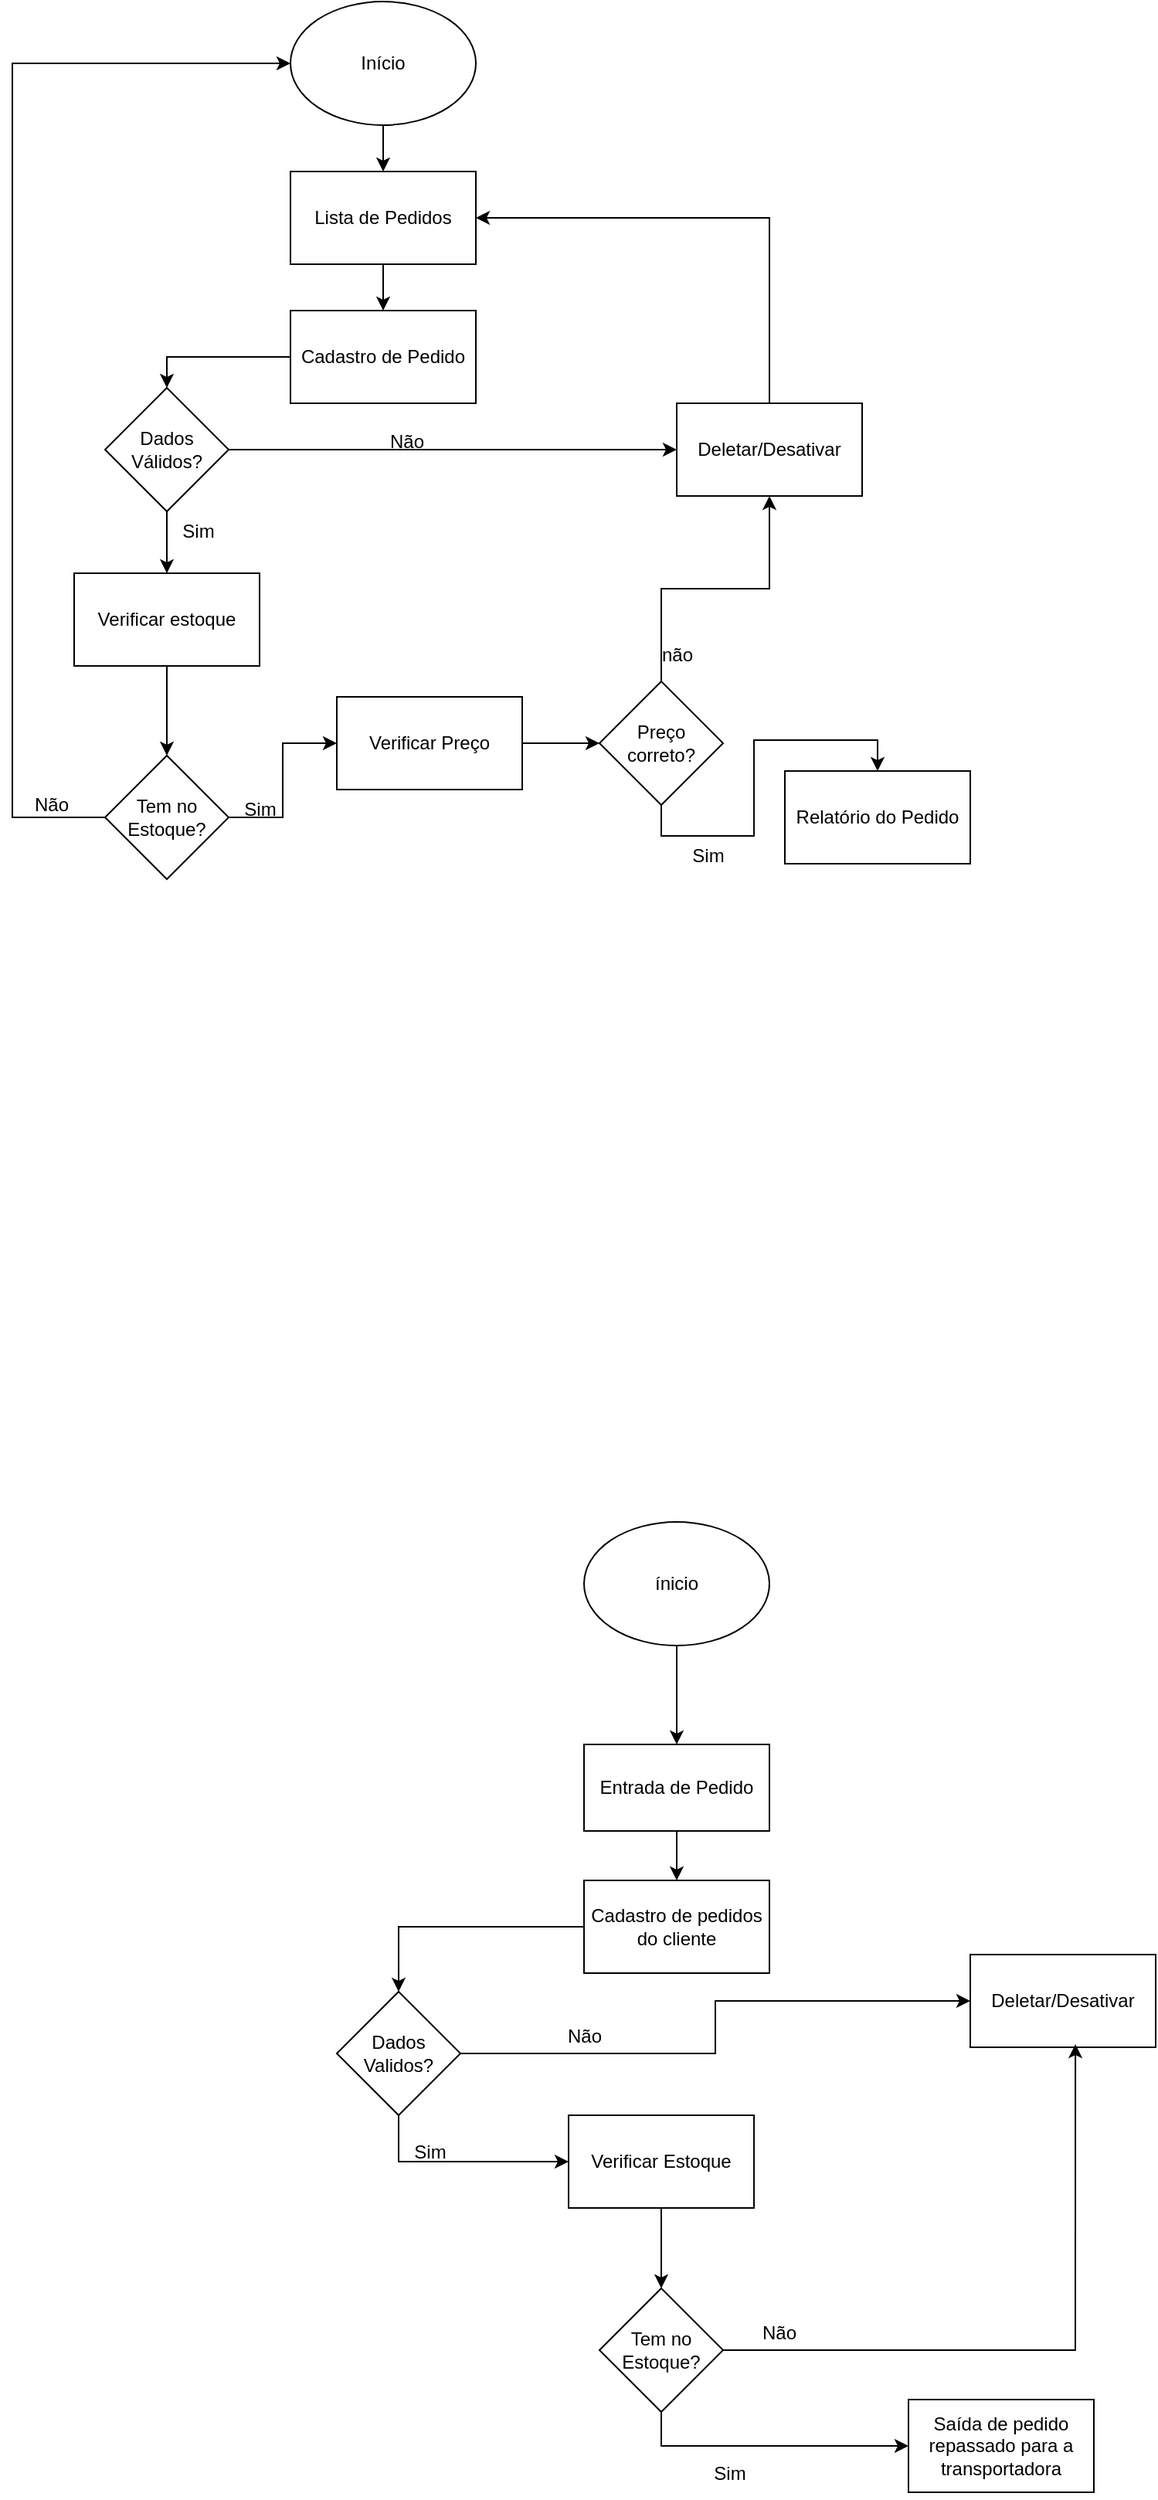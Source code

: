 <mxfile version="24.4.7" type="device">
  <diagram name="Página-1" id="TLPd1DgTYXxIqjMHZHWx">
    <mxGraphModel dx="1434" dy="772" grid="1" gridSize="8" guides="1" tooltips="1" connect="1" arrows="1" fold="1" page="1" pageScale="1" pageWidth="3300" pageHeight="4681" math="0" shadow="0">
      <root>
        <mxCell id="0" />
        <mxCell id="1" parent="0" />
        <mxCell id="2E5seLhveW0mqRELlNBj-6" value="" style="edgeStyle=orthogonalEdgeStyle;rounded=0;orthogonalLoop=1;jettySize=auto;html=1;" parent="1" source="2E5seLhveW0mqRELlNBj-1" target="2E5seLhveW0mqRELlNBj-3" edge="1">
          <mxGeometry relative="1" as="geometry" />
        </mxCell>
        <mxCell id="2E5seLhveW0mqRELlNBj-1" value="Início" style="ellipse;whiteSpace=wrap;html=1;" parent="1" vertex="1">
          <mxGeometry x="360" y="80" width="120" height="80" as="geometry" />
        </mxCell>
        <mxCell id="2E5seLhveW0mqRELlNBj-34" style="edgeStyle=orthogonalEdgeStyle;rounded=0;orthogonalLoop=1;jettySize=auto;html=1;exitX=0;exitY=0.5;exitDx=0;exitDy=0;entryX=0.5;entryY=0;entryDx=0;entryDy=0;" parent="1" source="2E5seLhveW0mqRELlNBj-2" target="2E5seLhveW0mqRELlNBj-32" edge="1">
          <mxGeometry relative="1" as="geometry" />
        </mxCell>
        <mxCell id="2E5seLhveW0mqRELlNBj-2" value="Cadastro de Pedido" style="rounded=0;whiteSpace=wrap;html=1;" parent="1" vertex="1">
          <mxGeometry x="360" y="280" width="120" height="60" as="geometry" />
        </mxCell>
        <mxCell id="2E5seLhveW0mqRELlNBj-7" value="" style="edgeStyle=orthogonalEdgeStyle;rounded=0;orthogonalLoop=1;jettySize=auto;html=1;" parent="1" source="2E5seLhveW0mqRELlNBj-3" target="2E5seLhveW0mqRELlNBj-2" edge="1">
          <mxGeometry relative="1" as="geometry" />
        </mxCell>
        <mxCell id="2E5seLhveW0mqRELlNBj-3" value="Lista de Pedidos" style="rounded=0;whiteSpace=wrap;html=1;" parent="1" vertex="1">
          <mxGeometry x="360" y="190" width="120" height="60" as="geometry" />
        </mxCell>
        <mxCell id="2E5seLhveW0mqRELlNBj-37" style="edgeStyle=orthogonalEdgeStyle;rounded=0;orthogonalLoop=1;jettySize=auto;html=1;exitX=0.5;exitY=1;exitDx=0;exitDy=0;entryX=0.5;entryY=0;entryDx=0;entryDy=0;" parent="1" source="2E5seLhveW0mqRELlNBj-4" target="2E5seLhveW0mqRELlNBj-12" edge="1">
          <mxGeometry relative="1" as="geometry" />
        </mxCell>
        <mxCell id="2E5seLhveW0mqRELlNBj-4" value="Verificar estoque" style="rounded=0;whiteSpace=wrap;html=1;" parent="1" vertex="1">
          <mxGeometry x="220" y="450" width="120" height="60" as="geometry" />
        </mxCell>
        <mxCell id="2E5seLhveW0mqRELlNBj-45" style="edgeStyle=orthogonalEdgeStyle;rounded=0;orthogonalLoop=1;jettySize=auto;html=1;exitX=1;exitY=0.5;exitDx=0;exitDy=0;entryX=0;entryY=0.5;entryDx=0;entryDy=0;" parent="1" source="2E5seLhveW0mqRELlNBj-12" target="2E5seLhveW0mqRELlNBj-14" edge="1">
          <mxGeometry relative="1" as="geometry" />
        </mxCell>
        <mxCell id="2E5seLhveW0mqRELlNBj-49" style="edgeStyle=orthogonalEdgeStyle;rounded=0;orthogonalLoop=1;jettySize=auto;html=1;exitX=0;exitY=0.5;exitDx=0;exitDy=0;entryX=0;entryY=0.5;entryDx=0;entryDy=0;" parent="1" source="2E5seLhveW0mqRELlNBj-12" target="2E5seLhveW0mqRELlNBj-1" edge="1">
          <mxGeometry relative="1" as="geometry">
            <Array as="points">
              <mxPoint x="180" y="608" />
              <mxPoint x="180" y="120" />
            </Array>
          </mxGeometry>
        </mxCell>
        <mxCell id="2E5seLhveW0mqRELlNBj-12" value="Tem no Estoque?" style="rhombus;whiteSpace=wrap;html=1;" parent="1" vertex="1">
          <mxGeometry x="240" y="568" width="80" height="80" as="geometry" />
        </mxCell>
        <mxCell id="2E5seLhveW0mqRELlNBj-42" style="edgeStyle=orthogonalEdgeStyle;rounded=0;orthogonalLoop=1;jettySize=auto;html=1;exitX=1;exitY=0.5;exitDx=0;exitDy=0;" parent="1" source="2E5seLhveW0mqRELlNBj-14" target="2E5seLhveW0mqRELlNBj-19" edge="1">
          <mxGeometry relative="1" as="geometry" />
        </mxCell>
        <mxCell id="2E5seLhveW0mqRELlNBj-14" value="Verificar Preço" style="rounded=0;whiteSpace=wrap;html=1;" parent="1" vertex="1">
          <mxGeometry x="390" y="530" width="120" height="60" as="geometry" />
        </mxCell>
        <mxCell id="2E5seLhveW0mqRELlNBj-29" style="edgeStyle=orthogonalEdgeStyle;rounded=0;orthogonalLoop=1;jettySize=auto;html=1;exitX=0.5;exitY=1;exitDx=0;exitDy=0;entryX=0.5;entryY=0;entryDx=0;entryDy=0;" parent="1" source="2E5seLhveW0mqRELlNBj-19" target="2E5seLhveW0mqRELlNBj-27" edge="1">
          <mxGeometry relative="1" as="geometry" />
        </mxCell>
        <mxCell id="sw0cVe_-EWTT1FvwA-Mw-1" style="edgeStyle=orthogonalEdgeStyle;rounded=0;orthogonalLoop=1;jettySize=auto;html=1;exitX=0.5;exitY=0;exitDx=0;exitDy=0;entryX=0.5;entryY=1;entryDx=0;entryDy=0;" edge="1" parent="1" source="2E5seLhveW0mqRELlNBj-19" target="2E5seLhveW0mqRELlNBj-38">
          <mxGeometry relative="1" as="geometry" />
        </mxCell>
        <mxCell id="2E5seLhveW0mqRELlNBj-19" value="Preço correto?" style="rhombus;whiteSpace=wrap;html=1;" parent="1" vertex="1">
          <mxGeometry x="560" y="520" width="80" height="80" as="geometry" />
        </mxCell>
        <mxCell id="2E5seLhveW0mqRELlNBj-27" value="Relatório do Pedido" style="rounded=0;whiteSpace=wrap;html=1;" parent="1" vertex="1">
          <mxGeometry x="680" y="578" width="120" height="60" as="geometry" />
        </mxCell>
        <mxCell id="2E5seLhveW0mqRELlNBj-30" value="Sim" style="text;html=1;align=center;verticalAlign=middle;resizable=0;points=[];autosize=1;strokeColor=none;fillColor=none;" parent="1" vertex="1">
          <mxGeometry x="610" y="618" width="40" height="30" as="geometry" />
        </mxCell>
        <mxCell id="2E5seLhveW0mqRELlNBj-35" style="edgeStyle=orthogonalEdgeStyle;rounded=0;orthogonalLoop=1;jettySize=auto;html=1;exitX=0.5;exitY=1;exitDx=0;exitDy=0;entryX=0.5;entryY=0;entryDx=0;entryDy=0;" parent="1" source="2E5seLhveW0mqRELlNBj-32" target="2E5seLhveW0mqRELlNBj-4" edge="1">
          <mxGeometry relative="1" as="geometry" />
        </mxCell>
        <mxCell id="2E5seLhveW0mqRELlNBj-39" style="edgeStyle=orthogonalEdgeStyle;rounded=0;orthogonalLoop=1;jettySize=auto;html=1;exitX=1;exitY=0.5;exitDx=0;exitDy=0;" parent="1" source="2E5seLhveW0mqRELlNBj-32" edge="1">
          <mxGeometry relative="1" as="geometry">
            <mxPoint x="610" y="370" as="targetPoint" />
          </mxGeometry>
        </mxCell>
        <mxCell id="2E5seLhveW0mqRELlNBj-32" value="Dados Válidos?" style="rhombus;whiteSpace=wrap;html=1;" parent="1" vertex="1">
          <mxGeometry x="240" y="330" width="80" height="80" as="geometry" />
        </mxCell>
        <mxCell id="2E5seLhveW0mqRELlNBj-36" value="Sim" style="text;html=1;align=center;verticalAlign=middle;resizable=0;points=[];autosize=1;strokeColor=none;fillColor=none;" parent="1" vertex="1">
          <mxGeometry x="280" y="408" width="40" height="30" as="geometry" />
        </mxCell>
        <mxCell id="2E5seLhveW0mqRELlNBj-43" style="edgeStyle=orthogonalEdgeStyle;rounded=0;orthogonalLoop=1;jettySize=auto;html=1;exitX=0.5;exitY=0;exitDx=0;exitDy=0;entryX=1;entryY=0.5;entryDx=0;entryDy=0;" parent="1" source="2E5seLhveW0mqRELlNBj-38" target="2E5seLhveW0mqRELlNBj-3" edge="1">
          <mxGeometry relative="1" as="geometry" />
        </mxCell>
        <mxCell id="2E5seLhveW0mqRELlNBj-38" value="Deletar/Desativar" style="rounded=0;whiteSpace=wrap;html=1;" parent="1" vertex="1">
          <mxGeometry x="610" y="340" width="120" height="60" as="geometry" />
        </mxCell>
        <mxCell id="2E5seLhveW0mqRELlNBj-40" value="Não" style="text;html=1;align=center;verticalAlign=middle;resizable=0;points=[];autosize=1;strokeColor=none;fillColor=none;" parent="1" vertex="1">
          <mxGeometry x="410" y="350" width="50" height="30" as="geometry" />
        </mxCell>
        <mxCell id="2E5seLhveW0mqRELlNBj-41" value="Sim" style="text;html=1;align=center;verticalAlign=middle;resizable=0;points=[];autosize=1;strokeColor=none;fillColor=none;" parent="1" vertex="1">
          <mxGeometry x="320" y="588" width="40" height="30" as="geometry" />
        </mxCell>
        <mxCell id="2E5seLhveW0mqRELlNBj-18" value="Não" style="text;html=1;align=center;verticalAlign=middle;resizable=0;points=[];autosize=1;strokeColor=none;fillColor=none;" parent="1" vertex="1">
          <mxGeometry x="180" y="585" width="50" height="30" as="geometry" />
        </mxCell>
        <mxCell id="sw0cVe_-EWTT1FvwA-Mw-2" value="não" style="text;html=1;align=center;verticalAlign=middle;resizable=0;points=[];autosize=1;strokeColor=none;fillColor=none;" vertex="1" parent="1">
          <mxGeometry x="590" y="488" width="40" height="30" as="geometry" />
        </mxCell>
        <mxCell id="sw0cVe_-EWTT1FvwA-Mw-9" style="edgeStyle=orthogonalEdgeStyle;rounded=0;orthogonalLoop=1;jettySize=auto;html=1;exitX=0.5;exitY=1;exitDx=0;exitDy=0;entryX=0.5;entryY=0;entryDx=0;entryDy=0;" edge="1" parent="1" source="sw0cVe_-EWTT1FvwA-Mw-3" target="sw0cVe_-EWTT1FvwA-Mw-4">
          <mxGeometry relative="1" as="geometry" />
        </mxCell>
        <mxCell id="sw0cVe_-EWTT1FvwA-Mw-3" value="ínicio" style="ellipse;whiteSpace=wrap;html=1;" vertex="1" parent="1">
          <mxGeometry x="550" y="1064" width="120" height="80" as="geometry" />
        </mxCell>
        <mxCell id="sw0cVe_-EWTT1FvwA-Mw-31" style="edgeStyle=orthogonalEdgeStyle;rounded=0;orthogonalLoop=1;jettySize=auto;html=1;exitX=0.5;exitY=1;exitDx=0;exitDy=0;entryX=0.5;entryY=0;entryDx=0;entryDy=0;" edge="1" parent="1" source="sw0cVe_-EWTT1FvwA-Mw-4" target="sw0cVe_-EWTT1FvwA-Mw-5">
          <mxGeometry relative="1" as="geometry" />
        </mxCell>
        <mxCell id="sw0cVe_-EWTT1FvwA-Mw-4" value="Entrada de Pedido" style="rounded=0;whiteSpace=wrap;html=1;" vertex="1" parent="1">
          <mxGeometry x="550" y="1208" width="120" height="56" as="geometry" />
        </mxCell>
        <mxCell id="sw0cVe_-EWTT1FvwA-Mw-21" style="edgeStyle=orthogonalEdgeStyle;rounded=0;orthogonalLoop=1;jettySize=auto;html=1;entryX=0.5;entryY=0;entryDx=0;entryDy=0;" edge="1" parent="1" source="sw0cVe_-EWTT1FvwA-Mw-5" target="sw0cVe_-EWTT1FvwA-Mw-18">
          <mxGeometry relative="1" as="geometry" />
        </mxCell>
        <mxCell id="sw0cVe_-EWTT1FvwA-Mw-5" value="Cadastro de pedidos do cliente" style="rounded=0;whiteSpace=wrap;html=1;" vertex="1" parent="1">
          <mxGeometry x="550" y="1296" width="120" height="60" as="geometry" />
        </mxCell>
        <mxCell id="sw0cVe_-EWTT1FvwA-Mw-6" value="Saída de pedido repassado para a transportadora" style="rounded=0;whiteSpace=wrap;html=1;" vertex="1" parent="1">
          <mxGeometry x="760" y="1632" width="120" height="60" as="geometry" />
        </mxCell>
        <mxCell id="sw0cVe_-EWTT1FvwA-Mw-25" style="edgeStyle=orthogonalEdgeStyle;rounded=0;orthogonalLoop=1;jettySize=auto;html=1;exitX=0.5;exitY=1;exitDx=0;exitDy=0;entryX=0.5;entryY=0;entryDx=0;entryDy=0;" edge="1" parent="1" source="sw0cVe_-EWTT1FvwA-Mw-10" target="sw0cVe_-EWTT1FvwA-Mw-11">
          <mxGeometry relative="1" as="geometry" />
        </mxCell>
        <mxCell id="sw0cVe_-EWTT1FvwA-Mw-10" value="Verificar Estoque" style="rounded=0;whiteSpace=wrap;html=1;" vertex="1" parent="1">
          <mxGeometry x="540" y="1448" width="120" height="60" as="geometry" />
        </mxCell>
        <mxCell id="sw0cVe_-EWTT1FvwA-Mw-27" style="edgeStyle=orthogonalEdgeStyle;rounded=0;orthogonalLoop=1;jettySize=auto;html=1;exitX=0.5;exitY=1;exitDx=0;exitDy=0;" edge="1" parent="1" source="sw0cVe_-EWTT1FvwA-Mw-11" target="sw0cVe_-EWTT1FvwA-Mw-6">
          <mxGeometry relative="1" as="geometry" />
        </mxCell>
        <mxCell id="sw0cVe_-EWTT1FvwA-Mw-11" value="Tem no Estoque?" style="rhombus;whiteSpace=wrap;html=1;" vertex="1" parent="1">
          <mxGeometry x="560" y="1560" width="80" height="80" as="geometry" />
        </mxCell>
        <mxCell id="sw0cVe_-EWTT1FvwA-Mw-17" value="Sim" style="text;html=1;align=center;verticalAlign=middle;resizable=0;points=[];autosize=1;strokeColor=none;fillColor=none;" vertex="1" parent="1">
          <mxGeometry x="430" y="1456" width="40" height="32" as="geometry" />
        </mxCell>
        <mxCell id="sw0cVe_-EWTT1FvwA-Mw-20" style="edgeStyle=orthogonalEdgeStyle;rounded=0;orthogonalLoop=1;jettySize=auto;html=1;exitX=0.5;exitY=1;exitDx=0;exitDy=0;entryX=0;entryY=0.5;entryDx=0;entryDy=0;" edge="1" parent="1" source="sw0cVe_-EWTT1FvwA-Mw-18" target="sw0cVe_-EWTT1FvwA-Mw-10">
          <mxGeometry relative="1" as="geometry" />
        </mxCell>
        <mxCell id="sw0cVe_-EWTT1FvwA-Mw-23" style="edgeStyle=orthogonalEdgeStyle;rounded=0;orthogonalLoop=1;jettySize=auto;html=1;exitX=1;exitY=0.5;exitDx=0;exitDy=0;entryX=0;entryY=0.5;entryDx=0;entryDy=0;" edge="1" parent="1" source="sw0cVe_-EWTT1FvwA-Mw-18" target="sw0cVe_-EWTT1FvwA-Mw-22">
          <mxGeometry relative="1" as="geometry" />
        </mxCell>
        <mxCell id="sw0cVe_-EWTT1FvwA-Mw-18" value="Dados Validos?" style="rhombus;whiteSpace=wrap;html=1;" vertex="1" parent="1">
          <mxGeometry x="390" y="1368" width="80" height="80" as="geometry" />
        </mxCell>
        <mxCell id="sw0cVe_-EWTT1FvwA-Mw-22" value="Deletar/Desativar" style="rounded=0;whiteSpace=wrap;html=1;" vertex="1" parent="1">
          <mxGeometry x="800" y="1344" width="120" height="60" as="geometry" />
        </mxCell>
        <mxCell id="sw0cVe_-EWTT1FvwA-Mw-24" value="Não" style="text;html=1;align=center;verticalAlign=middle;resizable=0;points=[];autosize=1;strokeColor=none;fillColor=none;" vertex="1" parent="1">
          <mxGeometry x="530" y="1381" width="40" height="32" as="geometry" />
        </mxCell>
        <mxCell id="sw0cVe_-EWTT1FvwA-Mw-26" value="Sim" style="text;html=1;align=center;verticalAlign=middle;resizable=0;points=[];autosize=1;strokeColor=none;fillColor=none;" vertex="1" parent="1">
          <mxGeometry x="624" y="1664" width="40" height="32" as="geometry" />
        </mxCell>
        <mxCell id="sw0cVe_-EWTT1FvwA-Mw-29" style="edgeStyle=orthogonalEdgeStyle;rounded=0;orthogonalLoop=1;jettySize=auto;html=1;exitX=1;exitY=0.5;exitDx=0;exitDy=0;entryX=0.567;entryY=0.967;entryDx=0;entryDy=0;entryPerimeter=0;" edge="1" parent="1" source="sw0cVe_-EWTT1FvwA-Mw-11" target="sw0cVe_-EWTT1FvwA-Mw-22">
          <mxGeometry relative="1" as="geometry" />
        </mxCell>
        <mxCell id="sw0cVe_-EWTT1FvwA-Mw-30" value="Não" style="text;html=1;align=center;verticalAlign=middle;resizable=0;points=[];autosize=1;strokeColor=none;fillColor=none;" vertex="1" parent="1">
          <mxGeometry x="656" y="1573" width="40" height="32" as="geometry" />
        </mxCell>
      </root>
    </mxGraphModel>
  </diagram>
</mxfile>
